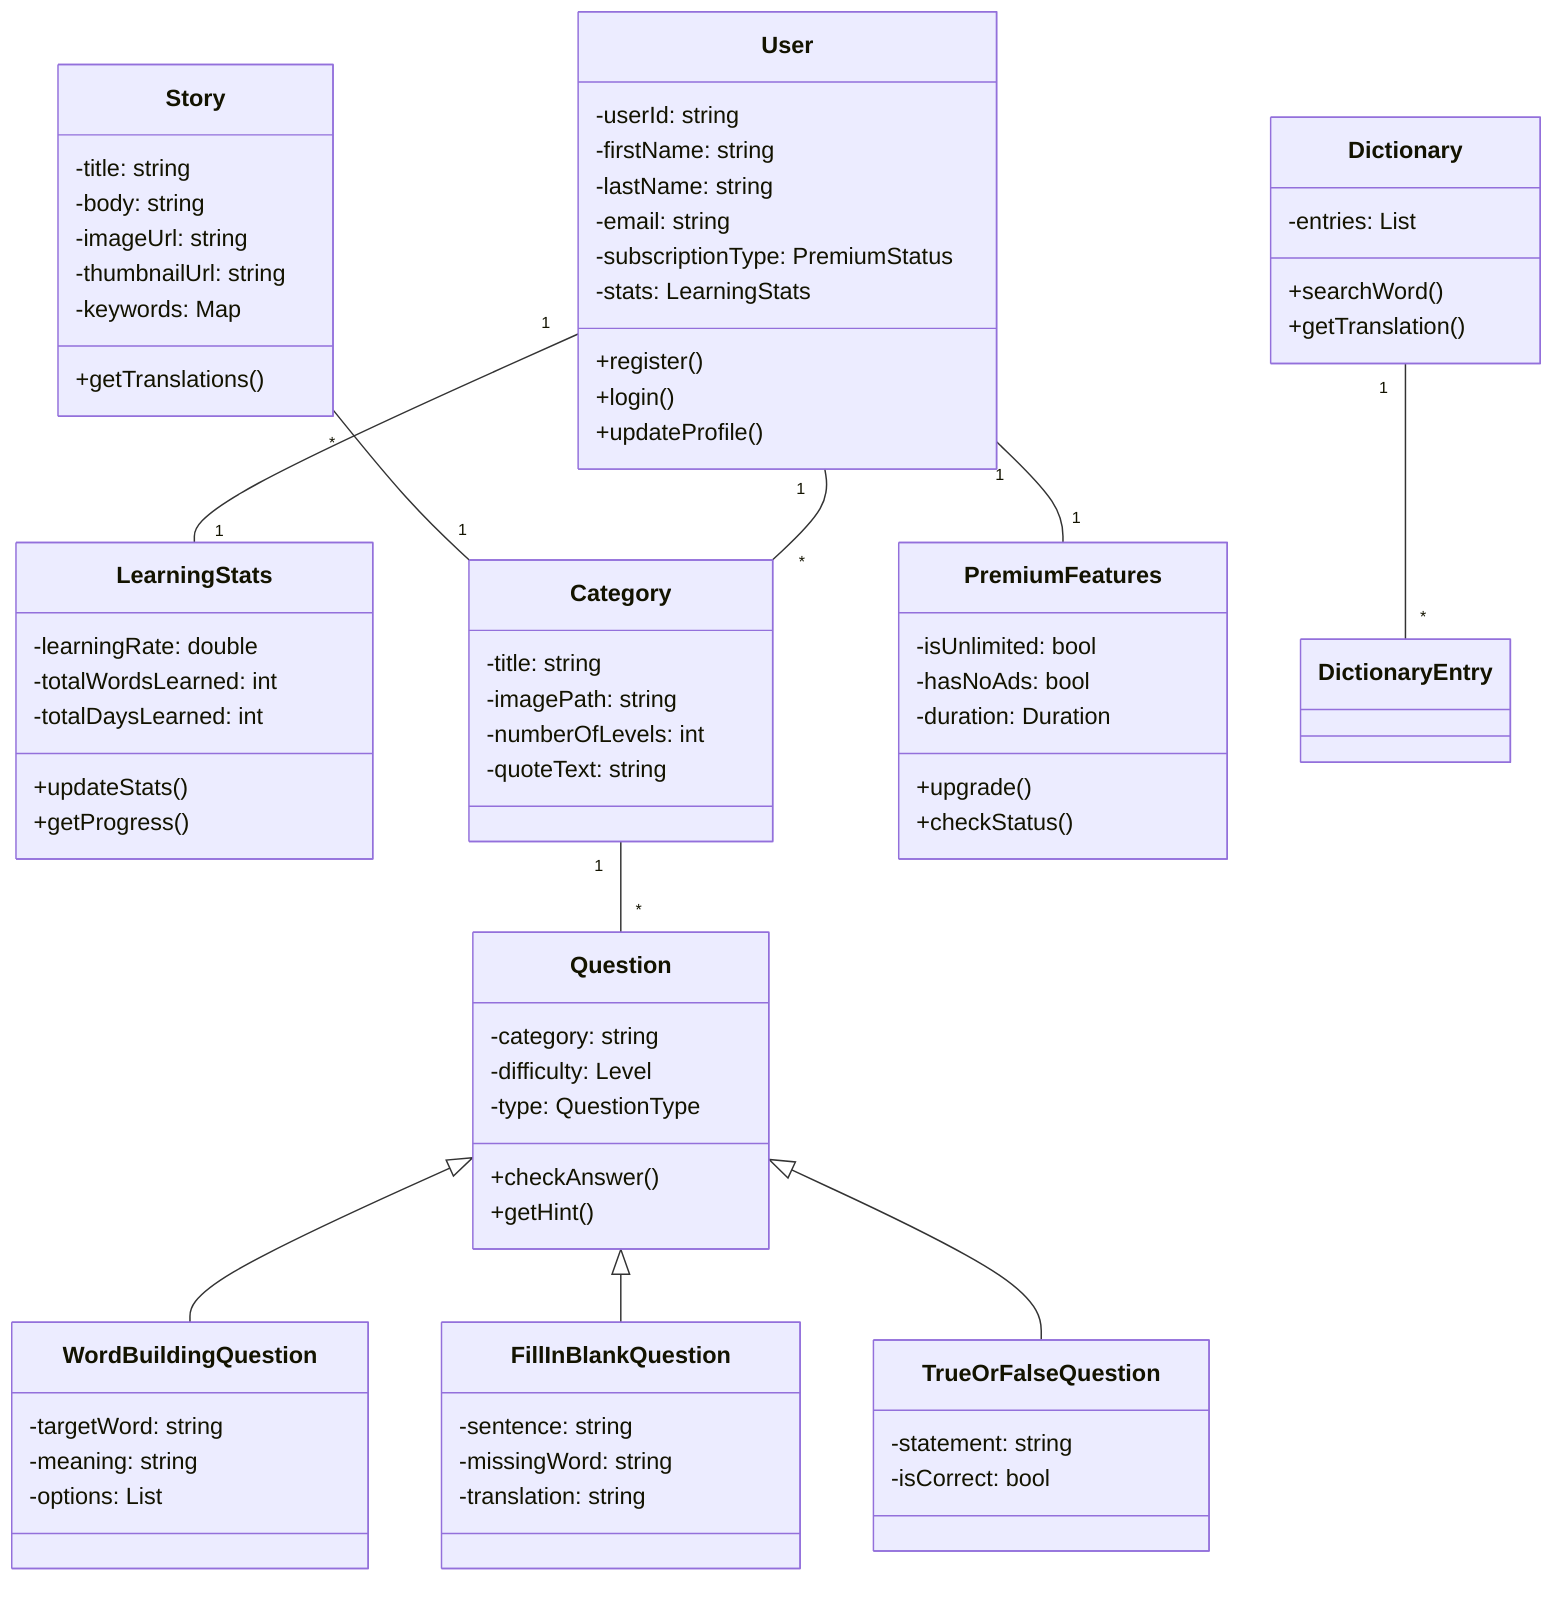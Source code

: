 classDiagram
    class User {
        -userId: string
        -firstName: string
        -lastName: string
        -email: string
        -subscriptionType: PremiumStatus
        -stats: LearningStats
        +register()
        +login()
        +updateProfile()
    }

    class LearningStats {
        -learningRate: double
        -totalWordsLearned: int
        -totalDaysLearned: int
        +updateStats()
        +getProgress()
    }

    class Question {
        -category: string
        -difficulty: Level
        -type: QuestionType
        +checkAnswer()
        +getHint()
    }

    class WordBuildingQuestion {
        -targetWord: string
        -meaning: string
        -options: List<string>
    }

    class FillInBlankQuestion {
        -sentence: string
        -missingWord: string
        -translation: string
    }

    class TrueOrFalseQuestion {
        -statement: string
        -isCorrect: bool
    }

    class Story {
        -title: string
        -body: string
        -imageUrl: string
        -thumbnailUrl: string
        -keywords: Map<string, string>
        +getTranslations()
    }

    class Category {
        -title: string
        -imagePath: string
        -numberOfLevels: int
        -quoteText: string
    }

    class Dictionary {
        -entries: List<DictionaryEntry>
        +searchWord()
        +getTranslation()
    }

    class PremiumFeatures {
        -isUnlimited: bool
        -hasNoAds: bool
        -duration: Duration
        +upgrade()
        +checkStatus()
    }

    Question <|-- WordBuildingQuestion
    Question <|-- FillInBlankQuestion
    Question <|-- TrueOrFalseQuestion
    User "1" -- "1" LearningStats
    User "1" -- "1" PremiumFeatures
    Category "1" -- "*" Question
    Story "*" -- "1" Category
    Dictionary "1" -- "*" DictionaryEntry
    User "1" -- "*" Category